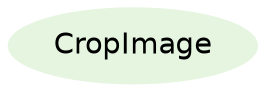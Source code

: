 digraph {
fontname="Helvetica";
node[style=filled, fontname="Helvetica", colorscheme=greens3, color=1];
CropImage;
}